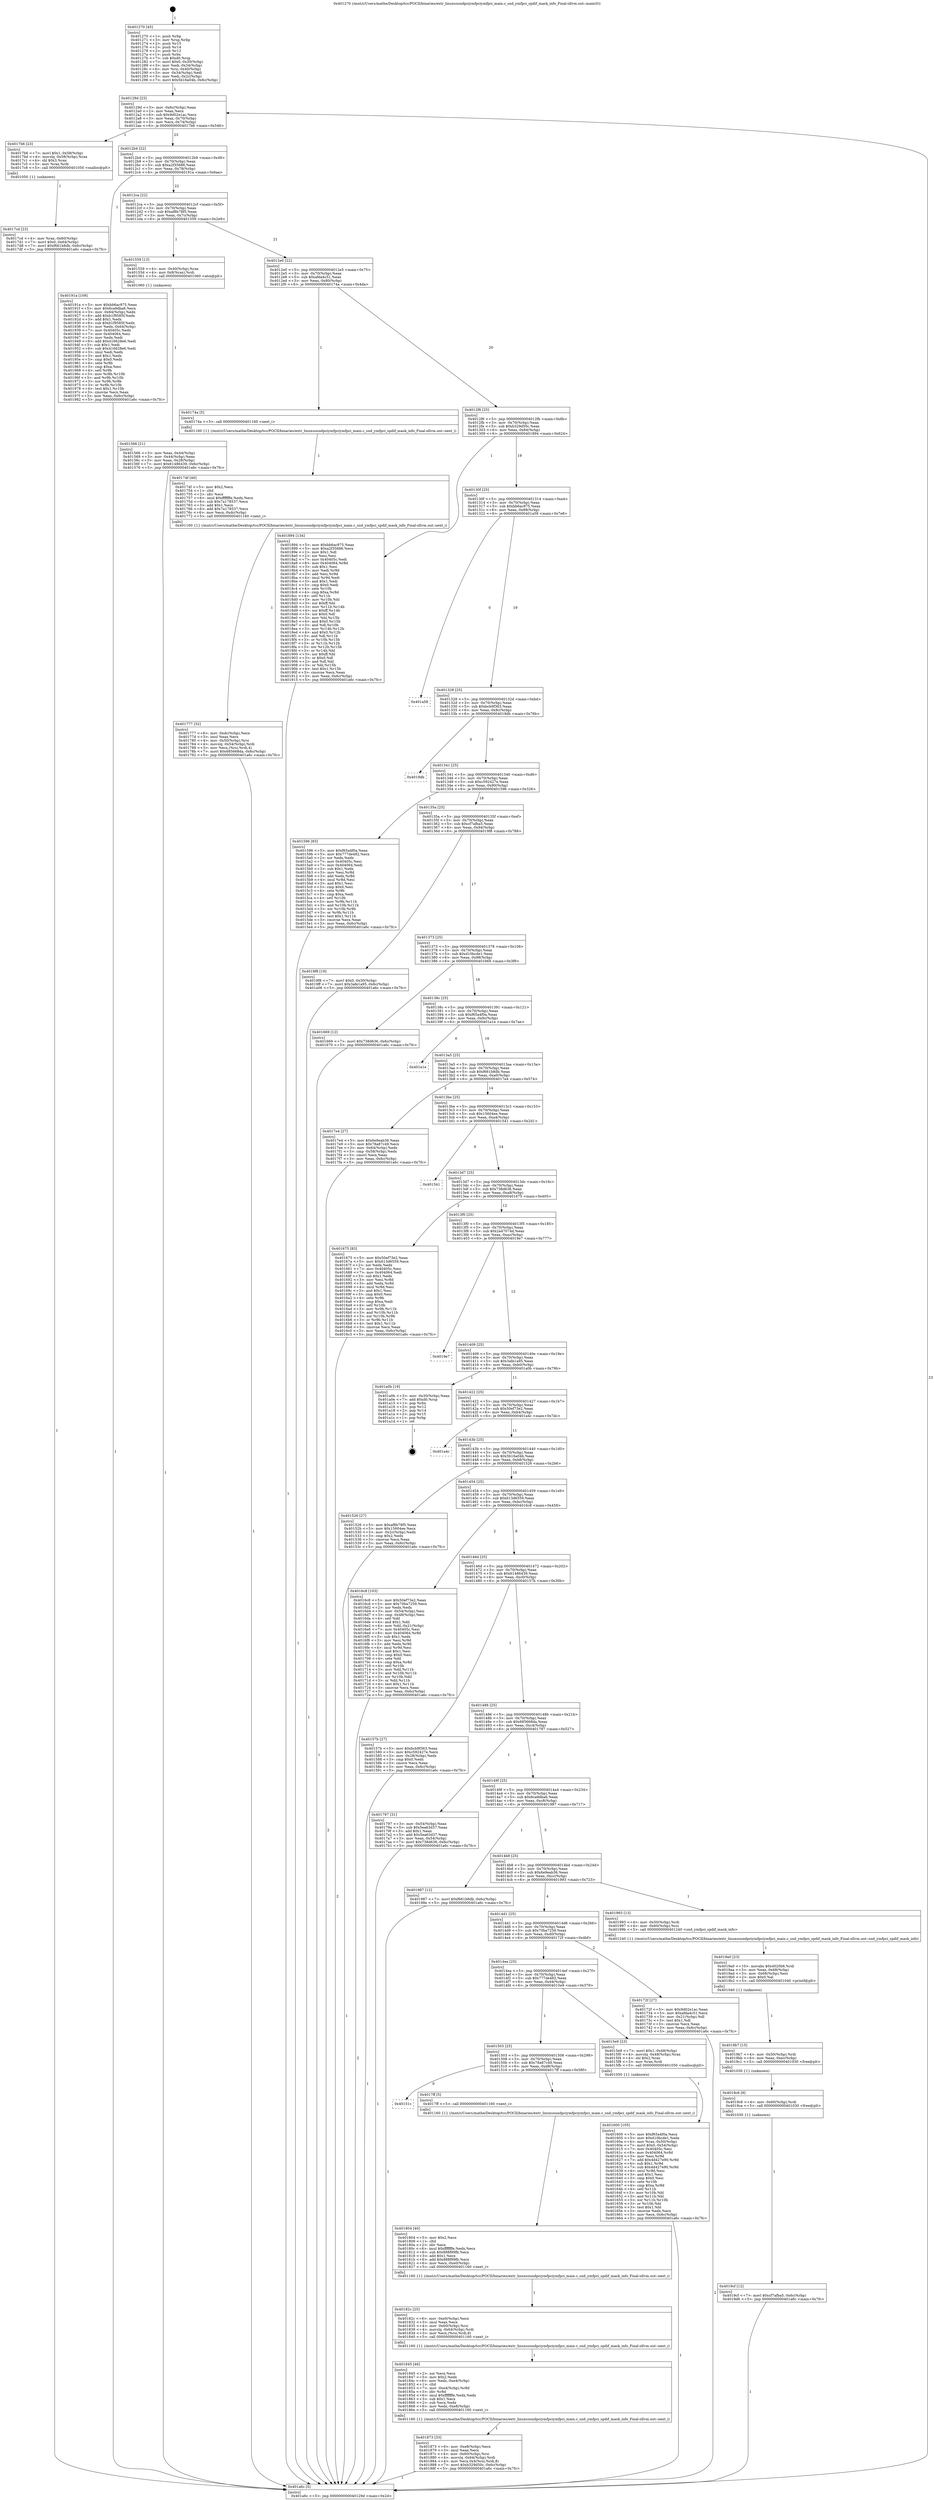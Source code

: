 digraph "0x401270" {
  label = "0x401270 (/mnt/c/Users/mathe/Desktop/tcc/POCII/binaries/extr_linuxsoundpciymfpciymfpci_main.c_snd_ymfpci_spdif_mask_info_Final-ollvm.out::main(0))"
  labelloc = "t"
  node[shape=record]

  Entry [label="",width=0.3,height=0.3,shape=circle,fillcolor=black,style=filled]
  "0x40129d" [label="{
     0x40129d [23]\l
     | [instrs]\l
     &nbsp;&nbsp;0x40129d \<+3\>: mov -0x6c(%rbp),%eax\l
     &nbsp;&nbsp;0x4012a0 \<+2\>: mov %eax,%ecx\l
     &nbsp;&nbsp;0x4012a2 \<+6\>: sub $0x9d02e1ac,%ecx\l
     &nbsp;&nbsp;0x4012a8 \<+3\>: mov %eax,-0x70(%rbp)\l
     &nbsp;&nbsp;0x4012ab \<+3\>: mov %ecx,-0x74(%rbp)\l
     &nbsp;&nbsp;0x4012ae \<+6\>: je 00000000004017b6 \<main+0x546\>\l
  }"]
  "0x4017b6" [label="{
     0x4017b6 [23]\l
     | [instrs]\l
     &nbsp;&nbsp;0x4017b6 \<+7\>: movl $0x1,-0x58(%rbp)\l
     &nbsp;&nbsp;0x4017bd \<+4\>: movslq -0x58(%rbp),%rax\l
     &nbsp;&nbsp;0x4017c1 \<+4\>: shl $0x3,%rax\l
     &nbsp;&nbsp;0x4017c5 \<+3\>: mov %rax,%rdi\l
     &nbsp;&nbsp;0x4017c8 \<+5\>: call 0000000000401050 \<malloc@plt\>\l
     | [calls]\l
     &nbsp;&nbsp;0x401050 \{1\} (unknown)\l
  }"]
  "0x4012b4" [label="{
     0x4012b4 [22]\l
     | [instrs]\l
     &nbsp;&nbsp;0x4012b4 \<+5\>: jmp 00000000004012b9 \<main+0x49\>\l
     &nbsp;&nbsp;0x4012b9 \<+3\>: mov -0x70(%rbp),%eax\l
     &nbsp;&nbsp;0x4012bc \<+5\>: sub $0xa2f35686,%eax\l
     &nbsp;&nbsp;0x4012c1 \<+3\>: mov %eax,-0x78(%rbp)\l
     &nbsp;&nbsp;0x4012c4 \<+6\>: je 000000000040191a \<main+0x6aa\>\l
  }"]
  Exit [label="",width=0.3,height=0.3,shape=circle,fillcolor=black,style=filled,peripheries=2]
  "0x40191a" [label="{
     0x40191a [109]\l
     | [instrs]\l
     &nbsp;&nbsp;0x40191a \<+5\>: mov $0xbb6ac975,%eax\l
     &nbsp;&nbsp;0x40191f \<+5\>: mov $0x6ca9dba6,%ecx\l
     &nbsp;&nbsp;0x401924 \<+3\>: mov -0x64(%rbp),%edx\l
     &nbsp;&nbsp;0x401927 \<+6\>: add $0xb1f9585f,%edx\l
     &nbsp;&nbsp;0x40192d \<+3\>: add $0x1,%edx\l
     &nbsp;&nbsp;0x401930 \<+6\>: sub $0xb1f9585f,%edx\l
     &nbsp;&nbsp;0x401936 \<+3\>: mov %edx,-0x64(%rbp)\l
     &nbsp;&nbsp;0x401939 \<+7\>: mov 0x40405c,%edx\l
     &nbsp;&nbsp;0x401940 \<+7\>: mov 0x404064,%esi\l
     &nbsp;&nbsp;0x401947 \<+2\>: mov %edx,%edi\l
     &nbsp;&nbsp;0x401949 \<+6\>: add $0x416628e6,%edi\l
     &nbsp;&nbsp;0x40194f \<+3\>: sub $0x1,%edi\l
     &nbsp;&nbsp;0x401952 \<+6\>: sub $0x416628e6,%edi\l
     &nbsp;&nbsp;0x401958 \<+3\>: imul %edi,%edx\l
     &nbsp;&nbsp;0x40195b \<+3\>: and $0x1,%edx\l
     &nbsp;&nbsp;0x40195e \<+3\>: cmp $0x0,%edx\l
     &nbsp;&nbsp;0x401961 \<+4\>: sete %r8b\l
     &nbsp;&nbsp;0x401965 \<+3\>: cmp $0xa,%esi\l
     &nbsp;&nbsp;0x401968 \<+4\>: setl %r9b\l
     &nbsp;&nbsp;0x40196c \<+3\>: mov %r8b,%r10b\l
     &nbsp;&nbsp;0x40196f \<+3\>: and %r9b,%r10b\l
     &nbsp;&nbsp;0x401972 \<+3\>: xor %r9b,%r8b\l
     &nbsp;&nbsp;0x401975 \<+3\>: or %r8b,%r10b\l
     &nbsp;&nbsp;0x401978 \<+4\>: test $0x1,%r10b\l
     &nbsp;&nbsp;0x40197c \<+3\>: cmovne %ecx,%eax\l
     &nbsp;&nbsp;0x40197f \<+3\>: mov %eax,-0x6c(%rbp)\l
     &nbsp;&nbsp;0x401982 \<+5\>: jmp 0000000000401a6c \<main+0x7fc\>\l
  }"]
  "0x4012ca" [label="{
     0x4012ca [22]\l
     | [instrs]\l
     &nbsp;&nbsp;0x4012ca \<+5\>: jmp 00000000004012cf \<main+0x5f\>\l
     &nbsp;&nbsp;0x4012cf \<+3\>: mov -0x70(%rbp),%eax\l
     &nbsp;&nbsp;0x4012d2 \<+5\>: sub $0xaf8b78f5,%eax\l
     &nbsp;&nbsp;0x4012d7 \<+3\>: mov %eax,-0x7c(%rbp)\l
     &nbsp;&nbsp;0x4012da \<+6\>: je 0000000000401559 \<main+0x2e9\>\l
  }"]
  "0x4019cf" [label="{
     0x4019cf [12]\l
     | [instrs]\l
     &nbsp;&nbsp;0x4019cf \<+7\>: movl $0xcf7afba5,-0x6c(%rbp)\l
     &nbsp;&nbsp;0x4019d6 \<+5\>: jmp 0000000000401a6c \<main+0x7fc\>\l
  }"]
  "0x401559" [label="{
     0x401559 [13]\l
     | [instrs]\l
     &nbsp;&nbsp;0x401559 \<+4\>: mov -0x40(%rbp),%rax\l
     &nbsp;&nbsp;0x40155d \<+4\>: mov 0x8(%rax),%rdi\l
     &nbsp;&nbsp;0x401561 \<+5\>: call 0000000000401060 \<atoi@plt\>\l
     | [calls]\l
     &nbsp;&nbsp;0x401060 \{1\} (unknown)\l
  }"]
  "0x4012e0" [label="{
     0x4012e0 [22]\l
     | [instrs]\l
     &nbsp;&nbsp;0x4012e0 \<+5\>: jmp 00000000004012e5 \<main+0x75\>\l
     &nbsp;&nbsp;0x4012e5 \<+3\>: mov -0x70(%rbp),%eax\l
     &nbsp;&nbsp;0x4012e8 \<+5\>: sub $0xafda4c51,%eax\l
     &nbsp;&nbsp;0x4012ed \<+3\>: mov %eax,-0x80(%rbp)\l
     &nbsp;&nbsp;0x4012f0 \<+6\>: je 000000000040174a \<main+0x4da\>\l
  }"]
  "0x4019c6" [label="{
     0x4019c6 [9]\l
     | [instrs]\l
     &nbsp;&nbsp;0x4019c6 \<+4\>: mov -0x60(%rbp),%rdi\l
     &nbsp;&nbsp;0x4019ca \<+5\>: call 0000000000401030 \<free@plt\>\l
     | [calls]\l
     &nbsp;&nbsp;0x401030 \{1\} (unknown)\l
  }"]
  "0x40174a" [label="{
     0x40174a [5]\l
     | [instrs]\l
     &nbsp;&nbsp;0x40174a \<+5\>: call 0000000000401160 \<next_i\>\l
     | [calls]\l
     &nbsp;&nbsp;0x401160 \{1\} (/mnt/c/Users/mathe/Desktop/tcc/POCII/binaries/extr_linuxsoundpciymfpciymfpci_main.c_snd_ymfpci_spdif_mask_info_Final-ollvm.out::next_i)\l
  }"]
  "0x4012f6" [label="{
     0x4012f6 [25]\l
     | [instrs]\l
     &nbsp;&nbsp;0x4012f6 \<+5\>: jmp 00000000004012fb \<main+0x8b\>\l
     &nbsp;&nbsp;0x4012fb \<+3\>: mov -0x70(%rbp),%eax\l
     &nbsp;&nbsp;0x4012fe \<+5\>: sub $0xb329d50c,%eax\l
     &nbsp;&nbsp;0x401303 \<+6\>: mov %eax,-0x84(%rbp)\l
     &nbsp;&nbsp;0x401309 \<+6\>: je 0000000000401894 \<main+0x624\>\l
  }"]
  "0x4019b7" [label="{
     0x4019b7 [15]\l
     | [instrs]\l
     &nbsp;&nbsp;0x4019b7 \<+4\>: mov -0x50(%rbp),%rdi\l
     &nbsp;&nbsp;0x4019bb \<+6\>: mov %eax,-0xec(%rbp)\l
     &nbsp;&nbsp;0x4019c1 \<+5\>: call 0000000000401030 \<free@plt\>\l
     | [calls]\l
     &nbsp;&nbsp;0x401030 \{1\} (unknown)\l
  }"]
  "0x401894" [label="{
     0x401894 [134]\l
     | [instrs]\l
     &nbsp;&nbsp;0x401894 \<+5\>: mov $0xbb6ac975,%eax\l
     &nbsp;&nbsp;0x401899 \<+5\>: mov $0xa2f35686,%ecx\l
     &nbsp;&nbsp;0x40189e \<+2\>: mov $0x1,%dl\l
     &nbsp;&nbsp;0x4018a0 \<+2\>: xor %esi,%esi\l
     &nbsp;&nbsp;0x4018a2 \<+7\>: mov 0x40405c,%edi\l
     &nbsp;&nbsp;0x4018a9 \<+8\>: mov 0x404064,%r8d\l
     &nbsp;&nbsp;0x4018b1 \<+3\>: sub $0x1,%esi\l
     &nbsp;&nbsp;0x4018b4 \<+3\>: mov %edi,%r9d\l
     &nbsp;&nbsp;0x4018b7 \<+3\>: add %esi,%r9d\l
     &nbsp;&nbsp;0x4018ba \<+4\>: imul %r9d,%edi\l
     &nbsp;&nbsp;0x4018be \<+3\>: and $0x1,%edi\l
     &nbsp;&nbsp;0x4018c1 \<+3\>: cmp $0x0,%edi\l
     &nbsp;&nbsp;0x4018c4 \<+4\>: sete %r10b\l
     &nbsp;&nbsp;0x4018c8 \<+4\>: cmp $0xa,%r8d\l
     &nbsp;&nbsp;0x4018cc \<+4\>: setl %r11b\l
     &nbsp;&nbsp;0x4018d0 \<+3\>: mov %r10b,%bl\l
     &nbsp;&nbsp;0x4018d3 \<+3\>: xor $0xff,%bl\l
     &nbsp;&nbsp;0x4018d6 \<+3\>: mov %r11b,%r14b\l
     &nbsp;&nbsp;0x4018d9 \<+4\>: xor $0xff,%r14b\l
     &nbsp;&nbsp;0x4018dd \<+3\>: xor $0x0,%dl\l
     &nbsp;&nbsp;0x4018e0 \<+3\>: mov %bl,%r15b\l
     &nbsp;&nbsp;0x4018e3 \<+4\>: and $0x0,%r15b\l
     &nbsp;&nbsp;0x4018e7 \<+3\>: and %dl,%r10b\l
     &nbsp;&nbsp;0x4018ea \<+3\>: mov %r14b,%r12b\l
     &nbsp;&nbsp;0x4018ed \<+4\>: and $0x0,%r12b\l
     &nbsp;&nbsp;0x4018f1 \<+3\>: and %dl,%r11b\l
     &nbsp;&nbsp;0x4018f4 \<+3\>: or %r10b,%r15b\l
     &nbsp;&nbsp;0x4018f7 \<+3\>: or %r11b,%r12b\l
     &nbsp;&nbsp;0x4018fa \<+3\>: xor %r12b,%r15b\l
     &nbsp;&nbsp;0x4018fd \<+3\>: or %r14b,%bl\l
     &nbsp;&nbsp;0x401900 \<+3\>: xor $0xff,%bl\l
     &nbsp;&nbsp;0x401903 \<+3\>: or $0x0,%dl\l
     &nbsp;&nbsp;0x401906 \<+2\>: and %dl,%bl\l
     &nbsp;&nbsp;0x401908 \<+3\>: or %bl,%r15b\l
     &nbsp;&nbsp;0x40190b \<+4\>: test $0x1,%r15b\l
     &nbsp;&nbsp;0x40190f \<+3\>: cmovne %ecx,%eax\l
     &nbsp;&nbsp;0x401912 \<+3\>: mov %eax,-0x6c(%rbp)\l
     &nbsp;&nbsp;0x401915 \<+5\>: jmp 0000000000401a6c \<main+0x7fc\>\l
  }"]
  "0x40130f" [label="{
     0x40130f [25]\l
     | [instrs]\l
     &nbsp;&nbsp;0x40130f \<+5\>: jmp 0000000000401314 \<main+0xa4\>\l
     &nbsp;&nbsp;0x401314 \<+3\>: mov -0x70(%rbp),%eax\l
     &nbsp;&nbsp;0x401317 \<+5\>: sub $0xbb6ac975,%eax\l
     &nbsp;&nbsp;0x40131c \<+6\>: mov %eax,-0x88(%rbp)\l
     &nbsp;&nbsp;0x401322 \<+6\>: je 0000000000401a58 \<main+0x7e8\>\l
  }"]
  "0x4019a0" [label="{
     0x4019a0 [23]\l
     | [instrs]\l
     &nbsp;&nbsp;0x4019a0 \<+10\>: movabs $0x4020b6,%rdi\l
     &nbsp;&nbsp;0x4019aa \<+3\>: mov %eax,-0x68(%rbp)\l
     &nbsp;&nbsp;0x4019ad \<+3\>: mov -0x68(%rbp),%esi\l
     &nbsp;&nbsp;0x4019b0 \<+2\>: mov $0x0,%al\l
     &nbsp;&nbsp;0x4019b2 \<+5\>: call 0000000000401040 \<printf@plt\>\l
     | [calls]\l
     &nbsp;&nbsp;0x401040 \{1\} (unknown)\l
  }"]
  "0x401a58" [label="{
     0x401a58\l
  }", style=dashed]
  "0x401328" [label="{
     0x401328 [25]\l
     | [instrs]\l
     &nbsp;&nbsp;0x401328 \<+5\>: jmp 000000000040132d \<main+0xbd\>\l
     &nbsp;&nbsp;0x40132d \<+3\>: mov -0x70(%rbp),%eax\l
     &nbsp;&nbsp;0x401330 \<+5\>: sub $0xbcb9f363,%eax\l
     &nbsp;&nbsp;0x401335 \<+6\>: mov %eax,-0x8c(%rbp)\l
     &nbsp;&nbsp;0x40133b \<+6\>: je 00000000004019db \<main+0x76b\>\l
  }"]
  "0x401873" [label="{
     0x401873 [33]\l
     | [instrs]\l
     &nbsp;&nbsp;0x401873 \<+6\>: mov -0xe8(%rbp),%ecx\l
     &nbsp;&nbsp;0x401879 \<+3\>: imul %eax,%ecx\l
     &nbsp;&nbsp;0x40187c \<+4\>: mov -0x60(%rbp),%rsi\l
     &nbsp;&nbsp;0x401880 \<+4\>: movslq -0x64(%rbp),%rdi\l
     &nbsp;&nbsp;0x401884 \<+4\>: mov %ecx,0x4(%rsi,%rdi,8)\l
     &nbsp;&nbsp;0x401888 \<+7\>: movl $0xb329d50c,-0x6c(%rbp)\l
     &nbsp;&nbsp;0x40188f \<+5\>: jmp 0000000000401a6c \<main+0x7fc\>\l
  }"]
  "0x4019db" [label="{
     0x4019db\l
  }", style=dashed]
  "0x401341" [label="{
     0x401341 [25]\l
     | [instrs]\l
     &nbsp;&nbsp;0x401341 \<+5\>: jmp 0000000000401346 \<main+0xd6\>\l
     &nbsp;&nbsp;0x401346 \<+3\>: mov -0x70(%rbp),%eax\l
     &nbsp;&nbsp;0x401349 \<+5\>: sub $0xc592427e,%eax\l
     &nbsp;&nbsp;0x40134e \<+6\>: mov %eax,-0x90(%rbp)\l
     &nbsp;&nbsp;0x401354 \<+6\>: je 0000000000401596 \<main+0x326\>\l
  }"]
  "0x401845" [label="{
     0x401845 [46]\l
     | [instrs]\l
     &nbsp;&nbsp;0x401845 \<+2\>: xor %ecx,%ecx\l
     &nbsp;&nbsp;0x401847 \<+5\>: mov $0x2,%edx\l
     &nbsp;&nbsp;0x40184c \<+6\>: mov %edx,-0xe4(%rbp)\l
     &nbsp;&nbsp;0x401852 \<+1\>: cltd\l
     &nbsp;&nbsp;0x401853 \<+7\>: mov -0xe4(%rbp),%r8d\l
     &nbsp;&nbsp;0x40185a \<+3\>: idiv %r8d\l
     &nbsp;&nbsp;0x40185d \<+6\>: imul $0xfffffffe,%edx,%edx\l
     &nbsp;&nbsp;0x401863 \<+3\>: sub $0x1,%ecx\l
     &nbsp;&nbsp;0x401866 \<+2\>: sub %ecx,%edx\l
     &nbsp;&nbsp;0x401868 \<+6\>: mov %edx,-0xe8(%rbp)\l
     &nbsp;&nbsp;0x40186e \<+5\>: call 0000000000401160 \<next_i\>\l
     | [calls]\l
     &nbsp;&nbsp;0x401160 \{1\} (/mnt/c/Users/mathe/Desktop/tcc/POCII/binaries/extr_linuxsoundpciymfpciymfpci_main.c_snd_ymfpci_spdif_mask_info_Final-ollvm.out::next_i)\l
  }"]
  "0x401596" [label="{
     0x401596 [83]\l
     | [instrs]\l
     &nbsp;&nbsp;0x401596 \<+5\>: mov $0xf65a4f0a,%eax\l
     &nbsp;&nbsp;0x40159b \<+5\>: mov $0x777de482,%ecx\l
     &nbsp;&nbsp;0x4015a0 \<+2\>: xor %edx,%edx\l
     &nbsp;&nbsp;0x4015a2 \<+7\>: mov 0x40405c,%esi\l
     &nbsp;&nbsp;0x4015a9 \<+7\>: mov 0x404064,%edi\l
     &nbsp;&nbsp;0x4015b0 \<+3\>: sub $0x1,%edx\l
     &nbsp;&nbsp;0x4015b3 \<+3\>: mov %esi,%r8d\l
     &nbsp;&nbsp;0x4015b6 \<+3\>: add %edx,%r8d\l
     &nbsp;&nbsp;0x4015b9 \<+4\>: imul %r8d,%esi\l
     &nbsp;&nbsp;0x4015bd \<+3\>: and $0x1,%esi\l
     &nbsp;&nbsp;0x4015c0 \<+3\>: cmp $0x0,%esi\l
     &nbsp;&nbsp;0x4015c3 \<+4\>: sete %r9b\l
     &nbsp;&nbsp;0x4015c7 \<+3\>: cmp $0xa,%edi\l
     &nbsp;&nbsp;0x4015ca \<+4\>: setl %r10b\l
     &nbsp;&nbsp;0x4015ce \<+3\>: mov %r9b,%r11b\l
     &nbsp;&nbsp;0x4015d1 \<+3\>: and %r10b,%r11b\l
     &nbsp;&nbsp;0x4015d4 \<+3\>: xor %r10b,%r9b\l
     &nbsp;&nbsp;0x4015d7 \<+3\>: or %r9b,%r11b\l
     &nbsp;&nbsp;0x4015da \<+4\>: test $0x1,%r11b\l
     &nbsp;&nbsp;0x4015de \<+3\>: cmovne %ecx,%eax\l
     &nbsp;&nbsp;0x4015e1 \<+3\>: mov %eax,-0x6c(%rbp)\l
     &nbsp;&nbsp;0x4015e4 \<+5\>: jmp 0000000000401a6c \<main+0x7fc\>\l
  }"]
  "0x40135a" [label="{
     0x40135a [25]\l
     | [instrs]\l
     &nbsp;&nbsp;0x40135a \<+5\>: jmp 000000000040135f \<main+0xef\>\l
     &nbsp;&nbsp;0x40135f \<+3\>: mov -0x70(%rbp),%eax\l
     &nbsp;&nbsp;0x401362 \<+5\>: sub $0xcf7afba5,%eax\l
     &nbsp;&nbsp;0x401367 \<+6\>: mov %eax,-0x94(%rbp)\l
     &nbsp;&nbsp;0x40136d \<+6\>: je 00000000004019f8 \<main+0x788\>\l
  }"]
  "0x40182c" [label="{
     0x40182c [25]\l
     | [instrs]\l
     &nbsp;&nbsp;0x40182c \<+6\>: mov -0xe0(%rbp),%ecx\l
     &nbsp;&nbsp;0x401832 \<+3\>: imul %eax,%ecx\l
     &nbsp;&nbsp;0x401835 \<+4\>: mov -0x60(%rbp),%rsi\l
     &nbsp;&nbsp;0x401839 \<+4\>: movslq -0x64(%rbp),%rdi\l
     &nbsp;&nbsp;0x40183d \<+3\>: mov %ecx,(%rsi,%rdi,8)\l
     &nbsp;&nbsp;0x401840 \<+5\>: call 0000000000401160 \<next_i\>\l
     | [calls]\l
     &nbsp;&nbsp;0x401160 \{1\} (/mnt/c/Users/mathe/Desktop/tcc/POCII/binaries/extr_linuxsoundpciymfpciymfpci_main.c_snd_ymfpci_spdif_mask_info_Final-ollvm.out::next_i)\l
  }"]
  "0x4019f8" [label="{
     0x4019f8 [19]\l
     | [instrs]\l
     &nbsp;&nbsp;0x4019f8 \<+7\>: movl $0x0,-0x30(%rbp)\l
     &nbsp;&nbsp;0x4019ff \<+7\>: movl $0x3afe1a95,-0x6c(%rbp)\l
     &nbsp;&nbsp;0x401a06 \<+5\>: jmp 0000000000401a6c \<main+0x7fc\>\l
  }"]
  "0x401373" [label="{
     0x401373 [25]\l
     | [instrs]\l
     &nbsp;&nbsp;0x401373 \<+5\>: jmp 0000000000401378 \<main+0x108\>\l
     &nbsp;&nbsp;0x401378 \<+3\>: mov -0x70(%rbp),%eax\l
     &nbsp;&nbsp;0x40137b \<+5\>: sub $0xd10bcde1,%eax\l
     &nbsp;&nbsp;0x401380 \<+6\>: mov %eax,-0x98(%rbp)\l
     &nbsp;&nbsp;0x401386 \<+6\>: je 0000000000401669 \<main+0x3f9\>\l
  }"]
  "0x401804" [label="{
     0x401804 [40]\l
     | [instrs]\l
     &nbsp;&nbsp;0x401804 \<+5\>: mov $0x2,%ecx\l
     &nbsp;&nbsp;0x401809 \<+1\>: cltd\l
     &nbsp;&nbsp;0x40180a \<+2\>: idiv %ecx\l
     &nbsp;&nbsp;0x40180c \<+6\>: imul $0xfffffffe,%edx,%ecx\l
     &nbsp;&nbsp;0x401812 \<+6\>: sub $0x888f99fb,%ecx\l
     &nbsp;&nbsp;0x401818 \<+3\>: add $0x1,%ecx\l
     &nbsp;&nbsp;0x40181b \<+6\>: add $0x888f99fb,%ecx\l
     &nbsp;&nbsp;0x401821 \<+6\>: mov %ecx,-0xe0(%rbp)\l
     &nbsp;&nbsp;0x401827 \<+5\>: call 0000000000401160 \<next_i\>\l
     | [calls]\l
     &nbsp;&nbsp;0x401160 \{1\} (/mnt/c/Users/mathe/Desktop/tcc/POCII/binaries/extr_linuxsoundpciymfpciymfpci_main.c_snd_ymfpci_spdif_mask_info_Final-ollvm.out::next_i)\l
  }"]
  "0x401669" [label="{
     0x401669 [12]\l
     | [instrs]\l
     &nbsp;&nbsp;0x401669 \<+7\>: movl $0x738d636,-0x6c(%rbp)\l
     &nbsp;&nbsp;0x401670 \<+5\>: jmp 0000000000401a6c \<main+0x7fc\>\l
  }"]
  "0x40138c" [label="{
     0x40138c [25]\l
     | [instrs]\l
     &nbsp;&nbsp;0x40138c \<+5\>: jmp 0000000000401391 \<main+0x121\>\l
     &nbsp;&nbsp;0x401391 \<+3\>: mov -0x70(%rbp),%eax\l
     &nbsp;&nbsp;0x401394 \<+5\>: sub $0xf65a4f0a,%eax\l
     &nbsp;&nbsp;0x401399 \<+6\>: mov %eax,-0x9c(%rbp)\l
     &nbsp;&nbsp;0x40139f \<+6\>: je 0000000000401a1e \<main+0x7ae\>\l
  }"]
  "0x40151c" [label="{
     0x40151c\l
  }", style=dashed]
  "0x401a1e" [label="{
     0x401a1e\l
  }", style=dashed]
  "0x4013a5" [label="{
     0x4013a5 [25]\l
     | [instrs]\l
     &nbsp;&nbsp;0x4013a5 \<+5\>: jmp 00000000004013aa \<main+0x13a\>\l
     &nbsp;&nbsp;0x4013aa \<+3\>: mov -0x70(%rbp),%eax\l
     &nbsp;&nbsp;0x4013ad \<+5\>: sub $0xf661b8db,%eax\l
     &nbsp;&nbsp;0x4013b2 \<+6\>: mov %eax,-0xa0(%rbp)\l
     &nbsp;&nbsp;0x4013b8 \<+6\>: je 00000000004017e4 \<main+0x574\>\l
  }"]
  "0x4017ff" [label="{
     0x4017ff [5]\l
     | [instrs]\l
     &nbsp;&nbsp;0x4017ff \<+5\>: call 0000000000401160 \<next_i\>\l
     | [calls]\l
     &nbsp;&nbsp;0x401160 \{1\} (/mnt/c/Users/mathe/Desktop/tcc/POCII/binaries/extr_linuxsoundpciymfpciymfpci_main.c_snd_ymfpci_spdif_mask_info_Final-ollvm.out::next_i)\l
  }"]
  "0x4017e4" [label="{
     0x4017e4 [27]\l
     | [instrs]\l
     &nbsp;&nbsp;0x4017e4 \<+5\>: mov $0x6e9eab36,%eax\l
     &nbsp;&nbsp;0x4017e9 \<+5\>: mov $0x78a87c49,%ecx\l
     &nbsp;&nbsp;0x4017ee \<+3\>: mov -0x64(%rbp),%edx\l
     &nbsp;&nbsp;0x4017f1 \<+3\>: cmp -0x58(%rbp),%edx\l
     &nbsp;&nbsp;0x4017f4 \<+3\>: cmovl %ecx,%eax\l
     &nbsp;&nbsp;0x4017f7 \<+3\>: mov %eax,-0x6c(%rbp)\l
     &nbsp;&nbsp;0x4017fa \<+5\>: jmp 0000000000401a6c \<main+0x7fc\>\l
  }"]
  "0x4013be" [label="{
     0x4013be [25]\l
     | [instrs]\l
     &nbsp;&nbsp;0x4013be \<+5\>: jmp 00000000004013c3 \<main+0x153\>\l
     &nbsp;&nbsp;0x4013c3 \<+3\>: mov -0x70(%rbp),%eax\l
     &nbsp;&nbsp;0x4013c6 \<+5\>: sub $0x15604ee,%eax\l
     &nbsp;&nbsp;0x4013cb \<+6\>: mov %eax,-0xa4(%rbp)\l
     &nbsp;&nbsp;0x4013d1 \<+6\>: je 0000000000401541 \<main+0x2d1\>\l
  }"]
  "0x4017cd" [label="{
     0x4017cd [23]\l
     | [instrs]\l
     &nbsp;&nbsp;0x4017cd \<+4\>: mov %rax,-0x60(%rbp)\l
     &nbsp;&nbsp;0x4017d1 \<+7\>: movl $0x0,-0x64(%rbp)\l
     &nbsp;&nbsp;0x4017d8 \<+7\>: movl $0xf661b8db,-0x6c(%rbp)\l
     &nbsp;&nbsp;0x4017df \<+5\>: jmp 0000000000401a6c \<main+0x7fc\>\l
  }"]
  "0x401541" [label="{
     0x401541\l
  }", style=dashed]
  "0x4013d7" [label="{
     0x4013d7 [25]\l
     | [instrs]\l
     &nbsp;&nbsp;0x4013d7 \<+5\>: jmp 00000000004013dc \<main+0x16c\>\l
     &nbsp;&nbsp;0x4013dc \<+3\>: mov -0x70(%rbp),%eax\l
     &nbsp;&nbsp;0x4013df \<+5\>: sub $0x738d636,%eax\l
     &nbsp;&nbsp;0x4013e4 \<+6\>: mov %eax,-0xa8(%rbp)\l
     &nbsp;&nbsp;0x4013ea \<+6\>: je 0000000000401675 \<main+0x405\>\l
  }"]
  "0x401777" [label="{
     0x401777 [32]\l
     | [instrs]\l
     &nbsp;&nbsp;0x401777 \<+6\>: mov -0xdc(%rbp),%ecx\l
     &nbsp;&nbsp;0x40177d \<+3\>: imul %eax,%ecx\l
     &nbsp;&nbsp;0x401780 \<+4\>: mov -0x50(%rbp),%rsi\l
     &nbsp;&nbsp;0x401784 \<+4\>: movslq -0x54(%rbp),%rdi\l
     &nbsp;&nbsp;0x401788 \<+3\>: mov %ecx,(%rsi,%rdi,4)\l
     &nbsp;&nbsp;0x40178b \<+7\>: movl $0x685668da,-0x6c(%rbp)\l
     &nbsp;&nbsp;0x401792 \<+5\>: jmp 0000000000401a6c \<main+0x7fc\>\l
  }"]
  "0x401675" [label="{
     0x401675 [83]\l
     | [instrs]\l
     &nbsp;&nbsp;0x401675 \<+5\>: mov $0x50ef73e2,%eax\l
     &nbsp;&nbsp;0x40167a \<+5\>: mov $0x613d6559,%ecx\l
     &nbsp;&nbsp;0x40167f \<+2\>: xor %edx,%edx\l
     &nbsp;&nbsp;0x401681 \<+7\>: mov 0x40405c,%esi\l
     &nbsp;&nbsp;0x401688 \<+7\>: mov 0x404064,%edi\l
     &nbsp;&nbsp;0x40168f \<+3\>: sub $0x1,%edx\l
     &nbsp;&nbsp;0x401692 \<+3\>: mov %esi,%r8d\l
     &nbsp;&nbsp;0x401695 \<+3\>: add %edx,%r8d\l
     &nbsp;&nbsp;0x401698 \<+4\>: imul %r8d,%esi\l
     &nbsp;&nbsp;0x40169c \<+3\>: and $0x1,%esi\l
     &nbsp;&nbsp;0x40169f \<+3\>: cmp $0x0,%esi\l
     &nbsp;&nbsp;0x4016a2 \<+4\>: sete %r9b\l
     &nbsp;&nbsp;0x4016a6 \<+3\>: cmp $0xa,%edi\l
     &nbsp;&nbsp;0x4016a9 \<+4\>: setl %r10b\l
     &nbsp;&nbsp;0x4016ad \<+3\>: mov %r9b,%r11b\l
     &nbsp;&nbsp;0x4016b0 \<+3\>: and %r10b,%r11b\l
     &nbsp;&nbsp;0x4016b3 \<+3\>: xor %r10b,%r9b\l
     &nbsp;&nbsp;0x4016b6 \<+3\>: or %r9b,%r11b\l
     &nbsp;&nbsp;0x4016b9 \<+4\>: test $0x1,%r11b\l
     &nbsp;&nbsp;0x4016bd \<+3\>: cmovne %ecx,%eax\l
     &nbsp;&nbsp;0x4016c0 \<+3\>: mov %eax,-0x6c(%rbp)\l
     &nbsp;&nbsp;0x4016c3 \<+5\>: jmp 0000000000401a6c \<main+0x7fc\>\l
  }"]
  "0x4013f0" [label="{
     0x4013f0 [25]\l
     | [instrs]\l
     &nbsp;&nbsp;0x4013f0 \<+5\>: jmp 00000000004013f5 \<main+0x185\>\l
     &nbsp;&nbsp;0x4013f5 \<+3\>: mov -0x70(%rbp),%eax\l
     &nbsp;&nbsp;0x4013f8 \<+5\>: sub $0x2a47074d,%eax\l
     &nbsp;&nbsp;0x4013fd \<+6\>: mov %eax,-0xac(%rbp)\l
     &nbsp;&nbsp;0x401403 \<+6\>: je 00000000004019e7 \<main+0x777\>\l
  }"]
  "0x40174f" [label="{
     0x40174f [40]\l
     | [instrs]\l
     &nbsp;&nbsp;0x40174f \<+5\>: mov $0x2,%ecx\l
     &nbsp;&nbsp;0x401754 \<+1\>: cltd\l
     &nbsp;&nbsp;0x401755 \<+2\>: idiv %ecx\l
     &nbsp;&nbsp;0x401757 \<+6\>: imul $0xfffffffe,%edx,%ecx\l
     &nbsp;&nbsp;0x40175d \<+6\>: sub $0x7a178537,%ecx\l
     &nbsp;&nbsp;0x401763 \<+3\>: add $0x1,%ecx\l
     &nbsp;&nbsp;0x401766 \<+6\>: add $0x7a178537,%ecx\l
     &nbsp;&nbsp;0x40176c \<+6\>: mov %ecx,-0xdc(%rbp)\l
     &nbsp;&nbsp;0x401772 \<+5\>: call 0000000000401160 \<next_i\>\l
     | [calls]\l
     &nbsp;&nbsp;0x401160 \{1\} (/mnt/c/Users/mathe/Desktop/tcc/POCII/binaries/extr_linuxsoundpciymfpciymfpci_main.c_snd_ymfpci_spdif_mask_info_Final-ollvm.out::next_i)\l
  }"]
  "0x4019e7" [label="{
     0x4019e7\l
  }", style=dashed]
  "0x401409" [label="{
     0x401409 [25]\l
     | [instrs]\l
     &nbsp;&nbsp;0x401409 \<+5\>: jmp 000000000040140e \<main+0x19e\>\l
     &nbsp;&nbsp;0x40140e \<+3\>: mov -0x70(%rbp),%eax\l
     &nbsp;&nbsp;0x401411 \<+5\>: sub $0x3afe1a95,%eax\l
     &nbsp;&nbsp;0x401416 \<+6\>: mov %eax,-0xb0(%rbp)\l
     &nbsp;&nbsp;0x40141c \<+6\>: je 0000000000401a0b \<main+0x79b\>\l
  }"]
  "0x401600" [label="{
     0x401600 [105]\l
     | [instrs]\l
     &nbsp;&nbsp;0x401600 \<+5\>: mov $0xf65a4f0a,%ecx\l
     &nbsp;&nbsp;0x401605 \<+5\>: mov $0xd10bcde1,%edx\l
     &nbsp;&nbsp;0x40160a \<+4\>: mov %rax,-0x50(%rbp)\l
     &nbsp;&nbsp;0x40160e \<+7\>: movl $0x0,-0x54(%rbp)\l
     &nbsp;&nbsp;0x401615 \<+7\>: mov 0x40405c,%esi\l
     &nbsp;&nbsp;0x40161c \<+8\>: mov 0x404064,%r8d\l
     &nbsp;&nbsp;0x401624 \<+3\>: mov %esi,%r9d\l
     &nbsp;&nbsp;0x401627 \<+7\>: add $0x4d427e90,%r9d\l
     &nbsp;&nbsp;0x40162e \<+4\>: sub $0x1,%r9d\l
     &nbsp;&nbsp;0x401632 \<+7\>: sub $0x4d427e90,%r9d\l
     &nbsp;&nbsp;0x401639 \<+4\>: imul %r9d,%esi\l
     &nbsp;&nbsp;0x40163d \<+3\>: and $0x1,%esi\l
     &nbsp;&nbsp;0x401640 \<+3\>: cmp $0x0,%esi\l
     &nbsp;&nbsp;0x401643 \<+4\>: sete %r10b\l
     &nbsp;&nbsp;0x401647 \<+4\>: cmp $0xa,%r8d\l
     &nbsp;&nbsp;0x40164b \<+4\>: setl %r11b\l
     &nbsp;&nbsp;0x40164f \<+3\>: mov %r10b,%bl\l
     &nbsp;&nbsp;0x401652 \<+3\>: and %r11b,%bl\l
     &nbsp;&nbsp;0x401655 \<+3\>: xor %r11b,%r10b\l
     &nbsp;&nbsp;0x401658 \<+3\>: or %r10b,%bl\l
     &nbsp;&nbsp;0x40165b \<+3\>: test $0x1,%bl\l
     &nbsp;&nbsp;0x40165e \<+3\>: cmovne %edx,%ecx\l
     &nbsp;&nbsp;0x401661 \<+3\>: mov %ecx,-0x6c(%rbp)\l
     &nbsp;&nbsp;0x401664 \<+5\>: jmp 0000000000401a6c \<main+0x7fc\>\l
  }"]
  "0x401a0b" [label="{
     0x401a0b [19]\l
     | [instrs]\l
     &nbsp;&nbsp;0x401a0b \<+3\>: mov -0x30(%rbp),%eax\l
     &nbsp;&nbsp;0x401a0e \<+7\>: add $0xd0,%rsp\l
     &nbsp;&nbsp;0x401a15 \<+1\>: pop %rbx\l
     &nbsp;&nbsp;0x401a16 \<+2\>: pop %r12\l
     &nbsp;&nbsp;0x401a18 \<+2\>: pop %r14\l
     &nbsp;&nbsp;0x401a1a \<+2\>: pop %r15\l
     &nbsp;&nbsp;0x401a1c \<+1\>: pop %rbp\l
     &nbsp;&nbsp;0x401a1d \<+1\>: ret\l
  }"]
  "0x401422" [label="{
     0x401422 [25]\l
     | [instrs]\l
     &nbsp;&nbsp;0x401422 \<+5\>: jmp 0000000000401427 \<main+0x1b7\>\l
     &nbsp;&nbsp;0x401427 \<+3\>: mov -0x70(%rbp),%eax\l
     &nbsp;&nbsp;0x40142a \<+5\>: sub $0x50ef73e2,%eax\l
     &nbsp;&nbsp;0x40142f \<+6\>: mov %eax,-0xb4(%rbp)\l
     &nbsp;&nbsp;0x401435 \<+6\>: je 0000000000401a4c \<main+0x7dc\>\l
  }"]
  "0x401503" [label="{
     0x401503 [25]\l
     | [instrs]\l
     &nbsp;&nbsp;0x401503 \<+5\>: jmp 0000000000401508 \<main+0x298\>\l
     &nbsp;&nbsp;0x401508 \<+3\>: mov -0x70(%rbp),%eax\l
     &nbsp;&nbsp;0x40150b \<+5\>: sub $0x78a87c49,%eax\l
     &nbsp;&nbsp;0x401510 \<+6\>: mov %eax,-0xd8(%rbp)\l
     &nbsp;&nbsp;0x401516 \<+6\>: je 00000000004017ff \<main+0x58f\>\l
  }"]
  "0x401a4c" [label="{
     0x401a4c\l
  }", style=dashed]
  "0x40143b" [label="{
     0x40143b [25]\l
     | [instrs]\l
     &nbsp;&nbsp;0x40143b \<+5\>: jmp 0000000000401440 \<main+0x1d0\>\l
     &nbsp;&nbsp;0x401440 \<+3\>: mov -0x70(%rbp),%eax\l
     &nbsp;&nbsp;0x401443 \<+5\>: sub $0x5b16a04b,%eax\l
     &nbsp;&nbsp;0x401448 \<+6\>: mov %eax,-0xb8(%rbp)\l
     &nbsp;&nbsp;0x40144e \<+6\>: je 0000000000401526 \<main+0x2b6\>\l
  }"]
  "0x4015e9" [label="{
     0x4015e9 [23]\l
     | [instrs]\l
     &nbsp;&nbsp;0x4015e9 \<+7\>: movl $0x1,-0x48(%rbp)\l
     &nbsp;&nbsp;0x4015f0 \<+4\>: movslq -0x48(%rbp),%rax\l
     &nbsp;&nbsp;0x4015f4 \<+4\>: shl $0x2,%rax\l
     &nbsp;&nbsp;0x4015f8 \<+3\>: mov %rax,%rdi\l
     &nbsp;&nbsp;0x4015fb \<+5\>: call 0000000000401050 \<malloc@plt\>\l
     | [calls]\l
     &nbsp;&nbsp;0x401050 \{1\} (unknown)\l
  }"]
  "0x401526" [label="{
     0x401526 [27]\l
     | [instrs]\l
     &nbsp;&nbsp;0x401526 \<+5\>: mov $0xaf8b78f5,%eax\l
     &nbsp;&nbsp;0x40152b \<+5\>: mov $0x15604ee,%ecx\l
     &nbsp;&nbsp;0x401530 \<+3\>: mov -0x2c(%rbp),%edx\l
     &nbsp;&nbsp;0x401533 \<+3\>: cmp $0x2,%edx\l
     &nbsp;&nbsp;0x401536 \<+3\>: cmovne %ecx,%eax\l
     &nbsp;&nbsp;0x401539 \<+3\>: mov %eax,-0x6c(%rbp)\l
     &nbsp;&nbsp;0x40153c \<+5\>: jmp 0000000000401a6c \<main+0x7fc\>\l
  }"]
  "0x401454" [label="{
     0x401454 [25]\l
     | [instrs]\l
     &nbsp;&nbsp;0x401454 \<+5\>: jmp 0000000000401459 \<main+0x1e9\>\l
     &nbsp;&nbsp;0x401459 \<+3\>: mov -0x70(%rbp),%eax\l
     &nbsp;&nbsp;0x40145c \<+5\>: sub $0x613d6559,%eax\l
     &nbsp;&nbsp;0x401461 \<+6\>: mov %eax,-0xbc(%rbp)\l
     &nbsp;&nbsp;0x401467 \<+6\>: je 00000000004016c8 \<main+0x458\>\l
  }"]
  "0x401a6c" [label="{
     0x401a6c [5]\l
     | [instrs]\l
     &nbsp;&nbsp;0x401a6c \<+5\>: jmp 000000000040129d \<main+0x2d\>\l
  }"]
  "0x401270" [label="{
     0x401270 [45]\l
     | [instrs]\l
     &nbsp;&nbsp;0x401270 \<+1\>: push %rbp\l
     &nbsp;&nbsp;0x401271 \<+3\>: mov %rsp,%rbp\l
     &nbsp;&nbsp;0x401274 \<+2\>: push %r15\l
     &nbsp;&nbsp;0x401276 \<+2\>: push %r14\l
     &nbsp;&nbsp;0x401278 \<+2\>: push %r12\l
     &nbsp;&nbsp;0x40127a \<+1\>: push %rbx\l
     &nbsp;&nbsp;0x40127b \<+7\>: sub $0xd0,%rsp\l
     &nbsp;&nbsp;0x401282 \<+7\>: movl $0x0,-0x30(%rbp)\l
     &nbsp;&nbsp;0x401289 \<+3\>: mov %edi,-0x34(%rbp)\l
     &nbsp;&nbsp;0x40128c \<+4\>: mov %rsi,-0x40(%rbp)\l
     &nbsp;&nbsp;0x401290 \<+3\>: mov -0x34(%rbp),%edi\l
     &nbsp;&nbsp;0x401293 \<+3\>: mov %edi,-0x2c(%rbp)\l
     &nbsp;&nbsp;0x401296 \<+7\>: movl $0x5b16a04b,-0x6c(%rbp)\l
  }"]
  "0x401566" [label="{
     0x401566 [21]\l
     | [instrs]\l
     &nbsp;&nbsp;0x401566 \<+3\>: mov %eax,-0x44(%rbp)\l
     &nbsp;&nbsp;0x401569 \<+3\>: mov -0x44(%rbp),%eax\l
     &nbsp;&nbsp;0x40156c \<+3\>: mov %eax,-0x28(%rbp)\l
     &nbsp;&nbsp;0x40156f \<+7\>: movl $0x61486439,-0x6c(%rbp)\l
     &nbsp;&nbsp;0x401576 \<+5\>: jmp 0000000000401a6c \<main+0x7fc\>\l
  }"]
  "0x4014ea" [label="{
     0x4014ea [25]\l
     | [instrs]\l
     &nbsp;&nbsp;0x4014ea \<+5\>: jmp 00000000004014ef \<main+0x27f\>\l
     &nbsp;&nbsp;0x4014ef \<+3\>: mov -0x70(%rbp),%eax\l
     &nbsp;&nbsp;0x4014f2 \<+5\>: sub $0x777de482,%eax\l
     &nbsp;&nbsp;0x4014f7 \<+6\>: mov %eax,-0xd4(%rbp)\l
     &nbsp;&nbsp;0x4014fd \<+6\>: je 00000000004015e9 \<main+0x379\>\l
  }"]
  "0x4016c8" [label="{
     0x4016c8 [103]\l
     | [instrs]\l
     &nbsp;&nbsp;0x4016c8 \<+5\>: mov $0x50ef73e2,%eax\l
     &nbsp;&nbsp;0x4016cd \<+5\>: mov $0x70ba7259,%ecx\l
     &nbsp;&nbsp;0x4016d2 \<+2\>: xor %edx,%edx\l
     &nbsp;&nbsp;0x4016d4 \<+3\>: mov -0x54(%rbp),%esi\l
     &nbsp;&nbsp;0x4016d7 \<+3\>: cmp -0x48(%rbp),%esi\l
     &nbsp;&nbsp;0x4016da \<+4\>: setl %dil\l
     &nbsp;&nbsp;0x4016de \<+4\>: and $0x1,%dil\l
     &nbsp;&nbsp;0x4016e2 \<+4\>: mov %dil,-0x21(%rbp)\l
     &nbsp;&nbsp;0x4016e6 \<+7\>: mov 0x40405c,%esi\l
     &nbsp;&nbsp;0x4016ed \<+8\>: mov 0x404064,%r8d\l
     &nbsp;&nbsp;0x4016f5 \<+3\>: sub $0x1,%edx\l
     &nbsp;&nbsp;0x4016f8 \<+3\>: mov %esi,%r9d\l
     &nbsp;&nbsp;0x4016fb \<+3\>: add %edx,%r9d\l
     &nbsp;&nbsp;0x4016fe \<+4\>: imul %r9d,%esi\l
     &nbsp;&nbsp;0x401702 \<+3\>: and $0x1,%esi\l
     &nbsp;&nbsp;0x401705 \<+3\>: cmp $0x0,%esi\l
     &nbsp;&nbsp;0x401708 \<+4\>: sete %dil\l
     &nbsp;&nbsp;0x40170c \<+4\>: cmp $0xa,%r8d\l
     &nbsp;&nbsp;0x401710 \<+4\>: setl %r10b\l
     &nbsp;&nbsp;0x401714 \<+3\>: mov %dil,%r11b\l
     &nbsp;&nbsp;0x401717 \<+3\>: and %r10b,%r11b\l
     &nbsp;&nbsp;0x40171a \<+3\>: xor %r10b,%dil\l
     &nbsp;&nbsp;0x40171d \<+3\>: or %dil,%r11b\l
     &nbsp;&nbsp;0x401720 \<+4\>: test $0x1,%r11b\l
     &nbsp;&nbsp;0x401724 \<+3\>: cmovne %ecx,%eax\l
     &nbsp;&nbsp;0x401727 \<+3\>: mov %eax,-0x6c(%rbp)\l
     &nbsp;&nbsp;0x40172a \<+5\>: jmp 0000000000401a6c \<main+0x7fc\>\l
  }"]
  "0x40146d" [label="{
     0x40146d [25]\l
     | [instrs]\l
     &nbsp;&nbsp;0x40146d \<+5\>: jmp 0000000000401472 \<main+0x202\>\l
     &nbsp;&nbsp;0x401472 \<+3\>: mov -0x70(%rbp),%eax\l
     &nbsp;&nbsp;0x401475 \<+5\>: sub $0x61486439,%eax\l
     &nbsp;&nbsp;0x40147a \<+6\>: mov %eax,-0xc0(%rbp)\l
     &nbsp;&nbsp;0x401480 \<+6\>: je 000000000040157b \<main+0x30b\>\l
  }"]
  "0x40172f" [label="{
     0x40172f [27]\l
     | [instrs]\l
     &nbsp;&nbsp;0x40172f \<+5\>: mov $0x9d02e1ac,%eax\l
     &nbsp;&nbsp;0x401734 \<+5\>: mov $0xafda4c51,%ecx\l
     &nbsp;&nbsp;0x401739 \<+3\>: mov -0x21(%rbp),%dl\l
     &nbsp;&nbsp;0x40173c \<+3\>: test $0x1,%dl\l
     &nbsp;&nbsp;0x40173f \<+3\>: cmovne %ecx,%eax\l
     &nbsp;&nbsp;0x401742 \<+3\>: mov %eax,-0x6c(%rbp)\l
     &nbsp;&nbsp;0x401745 \<+5\>: jmp 0000000000401a6c \<main+0x7fc\>\l
  }"]
  "0x40157b" [label="{
     0x40157b [27]\l
     | [instrs]\l
     &nbsp;&nbsp;0x40157b \<+5\>: mov $0xbcb9f363,%eax\l
     &nbsp;&nbsp;0x401580 \<+5\>: mov $0xc592427e,%ecx\l
     &nbsp;&nbsp;0x401585 \<+3\>: mov -0x28(%rbp),%edx\l
     &nbsp;&nbsp;0x401588 \<+3\>: cmp $0x0,%edx\l
     &nbsp;&nbsp;0x40158b \<+3\>: cmove %ecx,%eax\l
     &nbsp;&nbsp;0x40158e \<+3\>: mov %eax,-0x6c(%rbp)\l
     &nbsp;&nbsp;0x401591 \<+5\>: jmp 0000000000401a6c \<main+0x7fc\>\l
  }"]
  "0x401486" [label="{
     0x401486 [25]\l
     | [instrs]\l
     &nbsp;&nbsp;0x401486 \<+5\>: jmp 000000000040148b \<main+0x21b\>\l
     &nbsp;&nbsp;0x40148b \<+3\>: mov -0x70(%rbp),%eax\l
     &nbsp;&nbsp;0x40148e \<+5\>: sub $0x685668da,%eax\l
     &nbsp;&nbsp;0x401493 \<+6\>: mov %eax,-0xc4(%rbp)\l
     &nbsp;&nbsp;0x401499 \<+6\>: je 0000000000401797 \<main+0x527\>\l
  }"]
  "0x4014d1" [label="{
     0x4014d1 [25]\l
     | [instrs]\l
     &nbsp;&nbsp;0x4014d1 \<+5\>: jmp 00000000004014d6 \<main+0x266\>\l
     &nbsp;&nbsp;0x4014d6 \<+3\>: mov -0x70(%rbp),%eax\l
     &nbsp;&nbsp;0x4014d9 \<+5\>: sub $0x70ba7259,%eax\l
     &nbsp;&nbsp;0x4014de \<+6\>: mov %eax,-0xd0(%rbp)\l
     &nbsp;&nbsp;0x4014e4 \<+6\>: je 000000000040172f \<main+0x4bf\>\l
  }"]
  "0x401797" [label="{
     0x401797 [31]\l
     | [instrs]\l
     &nbsp;&nbsp;0x401797 \<+3\>: mov -0x54(%rbp),%eax\l
     &nbsp;&nbsp;0x40179a \<+5\>: sub $0x5ea63d37,%eax\l
     &nbsp;&nbsp;0x40179f \<+3\>: add $0x1,%eax\l
     &nbsp;&nbsp;0x4017a2 \<+5\>: add $0x5ea63d37,%eax\l
     &nbsp;&nbsp;0x4017a7 \<+3\>: mov %eax,-0x54(%rbp)\l
     &nbsp;&nbsp;0x4017aa \<+7\>: movl $0x738d636,-0x6c(%rbp)\l
     &nbsp;&nbsp;0x4017b1 \<+5\>: jmp 0000000000401a6c \<main+0x7fc\>\l
  }"]
  "0x40149f" [label="{
     0x40149f [25]\l
     | [instrs]\l
     &nbsp;&nbsp;0x40149f \<+5\>: jmp 00000000004014a4 \<main+0x234\>\l
     &nbsp;&nbsp;0x4014a4 \<+3\>: mov -0x70(%rbp),%eax\l
     &nbsp;&nbsp;0x4014a7 \<+5\>: sub $0x6ca9dba6,%eax\l
     &nbsp;&nbsp;0x4014ac \<+6\>: mov %eax,-0xc8(%rbp)\l
     &nbsp;&nbsp;0x4014b2 \<+6\>: je 0000000000401987 \<main+0x717\>\l
  }"]
  "0x401993" [label="{
     0x401993 [13]\l
     | [instrs]\l
     &nbsp;&nbsp;0x401993 \<+4\>: mov -0x50(%rbp),%rdi\l
     &nbsp;&nbsp;0x401997 \<+4\>: mov -0x60(%rbp),%rsi\l
     &nbsp;&nbsp;0x40199b \<+5\>: call 0000000000401240 \<snd_ymfpci_spdif_mask_info\>\l
     | [calls]\l
     &nbsp;&nbsp;0x401240 \{1\} (/mnt/c/Users/mathe/Desktop/tcc/POCII/binaries/extr_linuxsoundpciymfpciymfpci_main.c_snd_ymfpci_spdif_mask_info_Final-ollvm.out::snd_ymfpci_spdif_mask_info)\l
  }"]
  "0x401987" [label="{
     0x401987 [12]\l
     | [instrs]\l
     &nbsp;&nbsp;0x401987 \<+7\>: movl $0xf661b8db,-0x6c(%rbp)\l
     &nbsp;&nbsp;0x40198e \<+5\>: jmp 0000000000401a6c \<main+0x7fc\>\l
  }"]
  "0x4014b8" [label="{
     0x4014b8 [25]\l
     | [instrs]\l
     &nbsp;&nbsp;0x4014b8 \<+5\>: jmp 00000000004014bd \<main+0x24d\>\l
     &nbsp;&nbsp;0x4014bd \<+3\>: mov -0x70(%rbp),%eax\l
     &nbsp;&nbsp;0x4014c0 \<+5\>: sub $0x6e9eab36,%eax\l
     &nbsp;&nbsp;0x4014c5 \<+6\>: mov %eax,-0xcc(%rbp)\l
     &nbsp;&nbsp;0x4014cb \<+6\>: je 0000000000401993 \<main+0x723\>\l
  }"]
  Entry -> "0x401270" [label=" 1"]
  "0x40129d" -> "0x4017b6" [label=" 1"]
  "0x40129d" -> "0x4012b4" [label=" 23"]
  "0x401a0b" -> Exit [label=" 1"]
  "0x4012b4" -> "0x40191a" [label=" 1"]
  "0x4012b4" -> "0x4012ca" [label=" 22"]
  "0x4019f8" -> "0x401a6c" [label=" 1"]
  "0x4012ca" -> "0x401559" [label=" 1"]
  "0x4012ca" -> "0x4012e0" [label=" 21"]
  "0x4019cf" -> "0x401a6c" [label=" 1"]
  "0x4012e0" -> "0x40174a" [label=" 1"]
  "0x4012e0" -> "0x4012f6" [label=" 20"]
  "0x4019c6" -> "0x4019cf" [label=" 1"]
  "0x4012f6" -> "0x401894" [label=" 1"]
  "0x4012f6" -> "0x40130f" [label=" 19"]
  "0x4019b7" -> "0x4019c6" [label=" 1"]
  "0x40130f" -> "0x401a58" [label=" 0"]
  "0x40130f" -> "0x401328" [label=" 19"]
  "0x4019a0" -> "0x4019b7" [label=" 1"]
  "0x401328" -> "0x4019db" [label=" 0"]
  "0x401328" -> "0x401341" [label=" 19"]
  "0x401993" -> "0x4019a0" [label=" 1"]
  "0x401341" -> "0x401596" [label=" 1"]
  "0x401341" -> "0x40135a" [label=" 18"]
  "0x401987" -> "0x401a6c" [label=" 1"]
  "0x40135a" -> "0x4019f8" [label=" 1"]
  "0x40135a" -> "0x401373" [label=" 17"]
  "0x40191a" -> "0x401a6c" [label=" 1"]
  "0x401373" -> "0x401669" [label=" 1"]
  "0x401373" -> "0x40138c" [label=" 16"]
  "0x401894" -> "0x401a6c" [label=" 1"]
  "0x40138c" -> "0x401a1e" [label=" 0"]
  "0x40138c" -> "0x4013a5" [label=" 16"]
  "0x401873" -> "0x401a6c" [label=" 1"]
  "0x4013a5" -> "0x4017e4" [label=" 2"]
  "0x4013a5" -> "0x4013be" [label=" 14"]
  "0x401845" -> "0x401873" [label=" 1"]
  "0x4013be" -> "0x401541" [label=" 0"]
  "0x4013be" -> "0x4013d7" [label=" 14"]
  "0x401804" -> "0x40182c" [label=" 1"]
  "0x4013d7" -> "0x401675" [label=" 2"]
  "0x4013d7" -> "0x4013f0" [label=" 12"]
  "0x4017ff" -> "0x401804" [label=" 1"]
  "0x4013f0" -> "0x4019e7" [label=" 0"]
  "0x4013f0" -> "0x401409" [label=" 12"]
  "0x401503" -> "0x40151c" [label=" 0"]
  "0x401409" -> "0x401a0b" [label=" 1"]
  "0x401409" -> "0x401422" [label=" 11"]
  "0x401503" -> "0x4017ff" [label=" 1"]
  "0x401422" -> "0x401a4c" [label=" 0"]
  "0x401422" -> "0x40143b" [label=" 11"]
  "0x40182c" -> "0x401845" [label=" 1"]
  "0x40143b" -> "0x401526" [label=" 1"]
  "0x40143b" -> "0x401454" [label=" 10"]
  "0x401526" -> "0x401a6c" [label=" 1"]
  "0x401270" -> "0x40129d" [label=" 1"]
  "0x401a6c" -> "0x40129d" [label=" 23"]
  "0x401559" -> "0x401566" [label=" 1"]
  "0x401566" -> "0x401a6c" [label=" 1"]
  "0x4017e4" -> "0x401a6c" [label=" 2"]
  "0x401454" -> "0x4016c8" [label=" 2"]
  "0x401454" -> "0x40146d" [label=" 8"]
  "0x4017b6" -> "0x4017cd" [label=" 1"]
  "0x40146d" -> "0x40157b" [label=" 1"]
  "0x40146d" -> "0x401486" [label=" 7"]
  "0x40157b" -> "0x401a6c" [label=" 1"]
  "0x401596" -> "0x401a6c" [label=" 1"]
  "0x401797" -> "0x401a6c" [label=" 1"]
  "0x401486" -> "0x401797" [label=" 1"]
  "0x401486" -> "0x40149f" [label=" 6"]
  "0x40174f" -> "0x401777" [label=" 1"]
  "0x40149f" -> "0x401987" [label=" 1"]
  "0x40149f" -> "0x4014b8" [label=" 5"]
  "0x40174a" -> "0x40174f" [label=" 1"]
  "0x4014b8" -> "0x401993" [label=" 1"]
  "0x4014b8" -> "0x4014d1" [label=" 4"]
  "0x401777" -> "0x401a6c" [label=" 1"]
  "0x4014d1" -> "0x40172f" [label=" 2"]
  "0x4014d1" -> "0x4014ea" [label=" 2"]
  "0x4017cd" -> "0x401a6c" [label=" 1"]
  "0x4014ea" -> "0x4015e9" [label=" 1"]
  "0x4014ea" -> "0x401503" [label=" 1"]
  "0x4015e9" -> "0x401600" [label=" 1"]
  "0x401600" -> "0x401a6c" [label=" 1"]
  "0x401669" -> "0x401a6c" [label=" 1"]
  "0x401675" -> "0x401a6c" [label=" 2"]
  "0x4016c8" -> "0x401a6c" [label=" 2"]
  "0x40172f" -> "0x401a6c" [label=" 2"]
}
